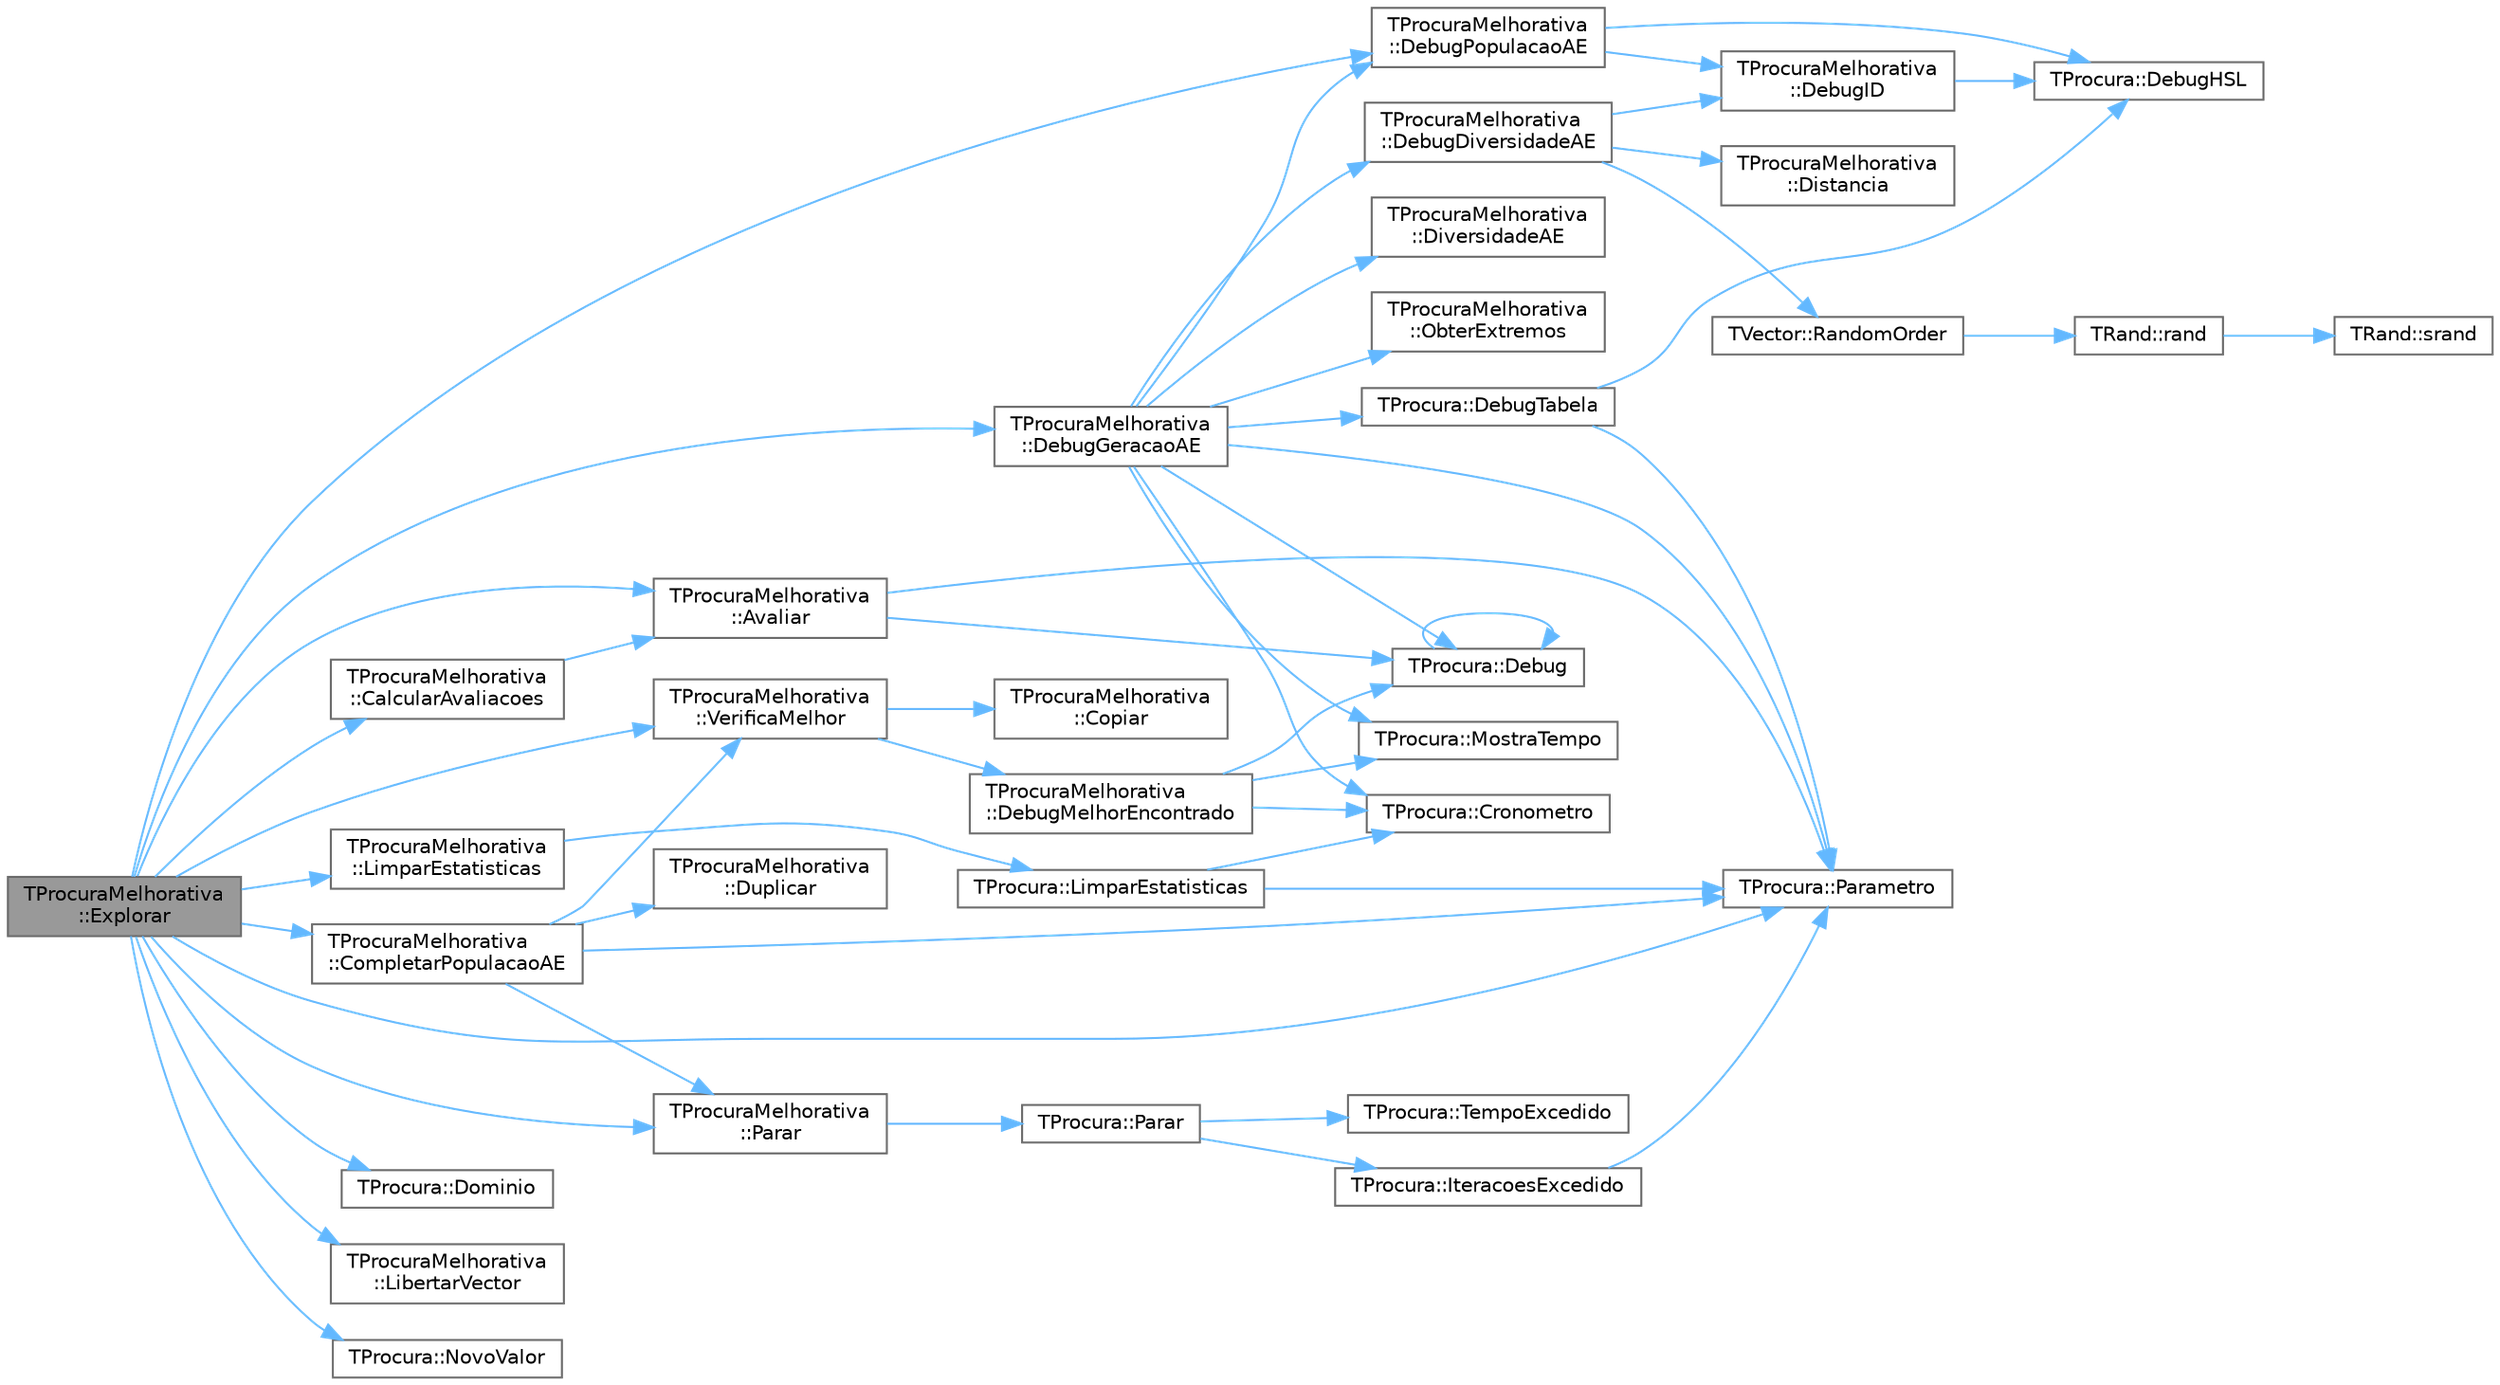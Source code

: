 digraph "TProcuraMelhorativa::Explorar"
{
 // LATEX_PDF_SIZE
  bgcolor="transparent";
  edge [fontname=Helvetica,fontsize=10,labelfontname=Helvetica,labelfontsize=10];
  node [fontname=Helvetica,fontsize=10,shape=box,height=0.2,width=0.4];
  rankdir="LR";
  Node1 [id="Node000001",label="TProcuraMelhorativa\l::Explorar",height=0.2,width=0.4,color="gray40", fillcolor="grey60", style="filled", fontcolor="black",tooltip="definir para explorar manualmente os dados (não definido em TProcura, apenas em TProcuraConstrutiva)"];
  Node1 -> Node2 [id="edge1_Node000001_Node000002",color="steelblue1",style="solid",tooltip=" "];
  Node2 [id="Node000002",label="TProcuraMelhorativa\l::Avaliar",height=0.2,width=0.4,color="grey40", fillcolor="white", style="filled",URL="$classTProcuraMelhorativa.html#a98b5a07fe3813de112f603c8fdb0bc43",tooltip=" "];
  Node2 -> Node3 [id="edge2_Node000002_Node000003",color="steelblue1",style="solid",tooltip=" "];
  Node3 [id="Node000003",label="TProcura::Debug",height=0.2,width=0.4,color="grey40", fillcolor="white", style="filled",URL="$classTProcura.html#a0c5676c1b54ab6bdc1045b98aeafe456",tooltip="Mostra o estado no ecrã, para debug."];
  Node3 -> Node3 [id="edge3_Node000003_Node000003",color="steelblue1",style="solid",tooltip=" "];
  Node2 -> Node4 [id="edge4_Node000002_Node000004",color="steelblue1",style="solid",tooltip=" "];
  Node4 [id="Node000004",label="TProcura::Parametro",height=0.2,width=0.4,color="grey40", fillcolor="white", style="filled",URL="$classTProcura.html#a0e9e692f29af8a5d5279a8647c800437",tooltip=" "];
  Node1 -> Node5 [id="edge5_Node000001_Node000005",color="steelblue1",style="solid",tooltip=" "];
  Node5 [id="Node000005",label="TProcuraMelhorativa\l::CalcularAvaliacoes",height=0.2,width=0.4,color="grey40", fillcolor="white", style="filled",URL="$classTProcuraMelhorativa.html#a4eb294616d6fd3d9a12a074b659db863",tooltip=" "];
  Node5 -> Node2 [id="edge6_Node000005_Node000002",color="steelblue1",style="solid",tooltip=" "];
  Node1 -> Node6 [id="edge7_Node000001_Node000006",color="steelblue1",style="solid",tooltip=" "];
  Node6 [id="Node000006",label="TProcuraMelhorativa\l::CompletarPopulacaoAE",height=0.2,width=0.4,color="grey40", fillcolor="white", style="filled",URL="$classTProcuraMelhorativa.html#a5f0aa5bd919d038c2e1d3903188ba0c1",tooltip=" "];
  Node6 -> Node7 [id="edge8_Node000006_Node000007",color="steelblue1",style="solid",tooltip=" "];
  Node7 [id="Node000007",label="TProcuraMelhorativa\l::Duplicar",height=0.2,width=0.4,color="grey40", fillcolor="white", style="filled",URL="$classTProcuraMelhorativa.html#af38c70a1e83290851c52a2cc85e19582",tooltip="Cria um objecto que é uma cópia deste."];
  Node6 -> Node4 [id="edge9_Node000006_Node000004",color="steelblue1",style="solid",tooltip=" "];
  Node6 -> Node8 [id="edge10_Node000006_Node000008",color="steelblue1",style="solid",tooltip=" "];
  Node8 [id="Node000008",label="TProcuraMelhorativa\l::Parar",height=0.2,width=0.4,color="grey40", fillcolor="white", style="filled",URL="$classTProcuraMelhorativa.html#add6b034d0b16d10ca85b2b42d956fae0",tooltip="Verifica se a procura deve ser interrompida."];
  Node8 -> Node9 [id="edge11_Node000008_Node000009",color="steelblue1",style="solid",tooltip=" "];
  Node9 [id="Node000009",label="TProcura::Parar",height=0.2,width=0.4,color="grey40", fillcolor="white", style="filled",URL="$classTProcura.html#a7952e187e1b0ae0ca52edab157223179",tooltip="Verifica se a procura deve ser interrompida."];
  Node9 -> Node10 [id="edge12_Node000009_Node000010",color="steelblue1",style="solid",tooltip=" "];
  Node10 [id="Node000010",label="TProcura::IteracoesExcedido",height=0.2,width=0.4,color="grey40", fillcolor="white", style="filled",URL="$classTProcura.html#a73463e33b889e6053ee32220e0514a2c",tooltip=" "];
  Node10 -> Node4 [id="edge13_Node000010_Node000004",color="steelblue1",style="solid",tooltip=" "];
  Node9 -> Node11 [id="edge14_Node000009_Node000011",color="steelblue1",style="solid",tooltip=" "];
  Node11 [id="Node000011",label="TProcura::TempoExcedido",height=0.2,width=0.4,color="grey40", fillcolor="white", style="filled",URL="$classTProcura.html#afa3015ac104b603930d3f60a34c09fff",tooltip=" "];
  Node6 -> Node12 [id="edge15_Node000006_Node000012",color="steelblue1",style="solid",tooltip=" "];
  Node12 [id="Node000012",label="TProcuraMelhorativa\l::VerificaMelhor",height=0.2,width=0.4,color="grey40", fillcolor="white", style="filled",URL="$classTProcuraMelhorativa.html#aeb435694084a626e3d52f3a489d9a93d",tooltip=" "];
  Node12 -> Node13 [id="edge16_Node000012_Node000013",color="steelblue1",style="solid",tooltip=" "];
  Node13 [id="Node000013",label="TProcuraMelhorativa\l::Copiar",height=0.2,width=0.4,color="grey40", fillcolor="white", style="filled",URL="$classTProcuraMelhorativa.html#a446cb701313bd16b9a6c5939b810d241",tooltip="Fica com uma cópia do objecto."];
  Node12 -> Node14 [id="edge17_Node000012_Node000014",color="steelblue1",style="solid",tooltip=" "];
  Node14 [id="Node000014",label="TProcuraMelhorativa\l::DebugMelhorEncontrado",height=0.2,width=0.4,color="grey40", fillcolor="white", style="filled",URL="$classTProcuraMelhorativa.html#a6fc03fc9e9379496303354d2b46b8bc8",tooltip=" "];
  Node14 -> Node15 [id="edge18_Node000014_Node000015",color="steelblue1",style="solid",tooltip=" "];
  Node15 [id="Node000015",label="TProcura::Cronometro",height=0.2,width=0.4,color="grey40", fillcolor="white", style="filled",URL="$classTProcura.html#adb09aa964fe750da7a383318cd0f48a0",tooltip="retorna o tempo em segundos desde que o cronómetro foi inicializado"];
  Node14 -> Node3 [id="edge19_Node000014_Node000003",color="steelblue1",style="solid",tooltip=" "];
  Node14 -> Node16 [id="edge20_Node000014_Node000016",color="steelblue1",style="solid",tooltip=" "];
  Node16 [id="Node000016",label="TProcura::MostraTempo",height=0.2,width=0.4,color="grey40", fillcolor="white", style="filled",URL="$classTProcura.html#a3bfb17b3b826cc2f593f950a227c3049",tooltip="Mostra tempo num formato humano."];
  Node1 -> Node17 [id="edge21_Node000001_Node000017",color="steelblue1",style="solid",tooltip=" "];
  Node17 [id="Node000017",label="TProcuraMelhorativa\l::DebugGeracaoAE",height=0.2,width=0.4,color="grey40", fillcolor="white", style="filled",URL="$classTProcuraMelhorativa.html#a98c93de808e3181024508c35fa22d62f",tooltip=" "];
  Node17 -> Node15 [id="edge22_Node000017_Node000015",color="steelblue1",style="solid",tooltip=" "];
  Node17 -> Node3 [id="edge23_Node000017_Node000003",color="steelblue1",style="solid",tooltip=" "];
  Node17 -> Node18 [id="edge24_Node000017_Node000018",color="steelblue1",style="solid",tooltip=" "];
  Node18 [id="Node000018",label="TProcuraMelhorativa\l::DebugDiversidadeAE",height=0.2,width=0.4,color="grey40", fillcolor="white", style="filled",URL="$classTProcuraMelhorativa.html#a1b0b94a780435032d07e56cbfe6f0f2f",tooltip=" "];
  Node18 -> Node19 [id="edge25_Node000018_Node000019",color="steelblue1",style="solid",tooltip=" "];
  Node19 [id="Node000019",label="TProcuraMelhorativa\l::DebugID",height=0.2,width=0.4,color="grey40", fillcolor="white", style="filled",URL="$classTProcuraMelhorativa.html#a4be07e151d9b0e52c5a70d5fc5ba2cf5",tooltip=" "];
  Node19 -> Node20 [id="edge26_Node000019_Node000020",color="steelblue1",style="solid",tooltip=" "];
  Node20 [id="Node000020",label="TProcura::DebugHSL",height=0.2,width=0.4,color="grey40", fillcolor="white", style="filled",URL="$classTProcura.html#abdba8f413a66966127c3ca50086fb987",tooltip="Muda a cor (fundo/letra) com HSL."];
  Node18 -> Node21 [id="edge27_Node000018_Node000021",color="steelblue1",style="solid",tooltip=" "];
  Node21 [id="Node000021",label="TProcuraMelhorativa\l::Distancia",height=0.2,width=0.4,color="grey40", fillcolor="white", style="filled",URL="$classTProcuraMelhorativa.html#ab870165cba9b9832946f9bbe26862c0f",tooltip=" "];
  Node18 -> Node22 [id="edge28_Node000018_Node000022",color="steelblue1",style="solid",tooltip=" "];
  Node22 [id="Node000022",label="TVector::RandomOrder",height=0.2,width=0.4,color="grey40", fillcolor="white", style="filled",URL="$classTVector.html#a528c30196e28424fcac4386b873a6e11",tooltip="Coloca os elementos em ordem aleatória (Fisher–Yates shuffle)."];
  Node22 -> Node23 [id="edge29_Node000022_Node000023",color="steelblue1",style="solid",tooltip=" "];
  Node23 [id="Node000023",label="TRand::rand",height=0.2,width=0.4,color="grey40", fillcolor="white", style="filled",URL="$namespaceTRand.html#a8f8ec155d796c5586198ac75eb966d4f",tooltip="Retorna o próximo valor pseudo-aleatório."];
  Node23 -> Node24 [id="edge30_Node000023_Node000024",color="steelblue1",style="solid",tooltip=" "];
  Node24 [id="Node000024",label="TRand::srand",height=0.2,width=0.4,color="grey40", fillcolor="white", style="filled",URL="$namespaceTRand.html#ad0b319d6f58ab6820b001b4e3d3ae245",tooltip="Inicializa a semente da geração pseudo-aleatória."];
  Node17 -> Node25 [id="edge31_Node000017_Node000025",color="steelblue1",style="solid",tooltip=" "];
  Node25 [id="Node000025",label="TProcuraMelhorativa\l::DebugPopulacaoAE",height=0.2,width=0.4,color="grey40", fillcolor="white", style="filled",URL="$classTProcuraMelhorativa.html#a372f8a7498a27d2fb11c3791b1f26d61",tooltip=" "];
  Node25 -> Node20 [id="edge32_Node000025_Node000020",color="steelblue1",style="solid",tooltip=" "];
  Node25 -> Node19 [id="edge33_Node000025_Node000019",color="steelblue1",style="solid",tooltip=" "];
  Node17 -> Node26 [id="edge34_Node000017_Node000026",color="steelblue1",style="solid",tooltip=" "];
  Node26 [id="Node000026",label="TProcura::DebugTabela",height=0.2,width=0.4,color="grey40", fillcolor="white", style="filled",URL="$classTProcura.html#a6e6d07072c8a33c8355145009a17ef6c",tooltip="Mostra uma tabela de inteiros, 10 elementos por linha, apenas se o nível de debug for igual ou superi..."];
  Node26 -> Node20 [id="edge35_Node000026_Node000020",color="steelblue1",style="solid",tooltip=" "];
  Node26 -> Node4 [id="edge36_Node000026_Node000004",color="steelblue1",style="solid",tooltip=" "];
  Node17 -> Node27 [id="edge37_Node000017_Node000027",color="steelblue1",style="solid",tooltip=" "];
  Node27 [id="Node000027",label="TProcuraMelhorativa\l::DiversidadeAE",height=0.2,width=0.4,color="grey40", fillcolor="white", style="filled",URL="$classTProcuraMelhorativa.html#a6680888f6064501586d740cab891d0cd",tooltip=" "];
  Node17 -> Node16 [id="edge38_Node000017_Node000016",color="steelblue1",style="solid",tooltip=" "];
  Node17 -> Node28 [id="edge39_Node000017_Node000028",color="steelblue1",style="solid",tooltip=" "];
  Node28 [id="Node000028",label="TProcuraMelhorativa\l::ObterExtremos",height=0.2,width=0.4,color="grey40", fillcolor="white", style="filled",URL="$classTProcuraMelhorativa.html#a1205807eb7d011896ddd38dc5675ab44",tooltip=" "];
  Node17 -> Node4 [id="edge40_Node000017_Node000004",color="steelblue1",style="solid",tooltip=" "];
  Node1 -> Node25 [id="edge41_Node000001_Node000025",color="steelblue1",style="solid",tooltip=" "];
  Node1 -> Node29 [id="edge42_Node000001_Node000029",color="steelblue1",style="solid",tooltip=" "];
  Node29 [id="Node000029",label="TProcura::Dominio",height=0.2,width=0.4,color="grey40", fillcolor="white", style="filled",URL="$classTProcura.html#a12cd67e1b86ed4d6a6c47c652c0cd9bf",tooltip="Limita o domínio de um parâmetro inteiro."];
  Node1 -> Node30 [id="edge43_Node000001_Node000030",color="steelblue1",style="solid",tooltip=" "];
  Node30 [id="Node000030",label="TProcuraMelhorativa\l::LibertarVector",height=0.2,width=0.4,color="grey40", fillcolor="white", style="filled",URL="$classTProcuraMelhorativa.html#a28993c2953d882b21f3c456e5d1b7e47",tooltip=" "];
  Node1 -> Node31 [id="edge44_Node000001_Node000031",color="steelblue1",style="solid",tooltip=" "];
  Node31 [id="Node000031",label="TProcuraMelhorativa\l::LimparEstatisticas",height=0.2,width=0.4,color="grey40", fillcolor="white", style="filled",URL="$classTProcuraMelhorativa.html#a6c7163b20ace9bebdf3c073cd475dec9",tooltip="Chapar antes da execução do algoritmo. Limpa valores estatísticos, e fixa o instante limite de tempo ..."];
  Node31 -> Node32 [id="edge45_Node000031_Node000032",color="steelblue1",style="solid",tooltip=" "];
  Node32 [id="Node000032",label="TProcura::LimparEstatisticas",height=0.2,width=0.4,color="grey40", fillcolor="white", style="filled",URL="$classTProcura.html#ae82e7be02923531e7ead26b1b25cec0f",tooltip="Chapar antes da execução do algoritmo. Limpa valores estatísticos, e fixa o instante limite de tempo ..."];
  Node32 -> Node15 [id="edge46_Node000032_Node000015",color="steelblue1",style="solid",tooltip=" "];
  Node32 -> Node4 [id="edge47_Node000032_Node000004",color="steelblue1",style="solid",tooltip=" "];
  Node1 -> Node33 [id="edge48_Node000001_Node000033",color="steelblue1",style="solid",tooltip=" "];
  Node33 [id="Node000033",label="TProcura::NovoValor",height=0.2,width=0.4,color="grey40", fillcolor="white", style="filled",URL="$classTProcura.html#a9918a19f3cead7c9c6bd28f19ff31b0e",tooltip=" "];
  Node1 -> Node4 [id="edge49_Node000001_Node000004",color="steelblue1",style="solid",tooltip=" "];
  Node1 -> Node8 [id="edge50_Node000001_Node000008",color="steelblue1",style="solid",tooltip=" "];
  Node1 -> Node12 [id="edge51_Node000001_Node000012",color="steelblue1",style="solid",tooltip=" "];
}
